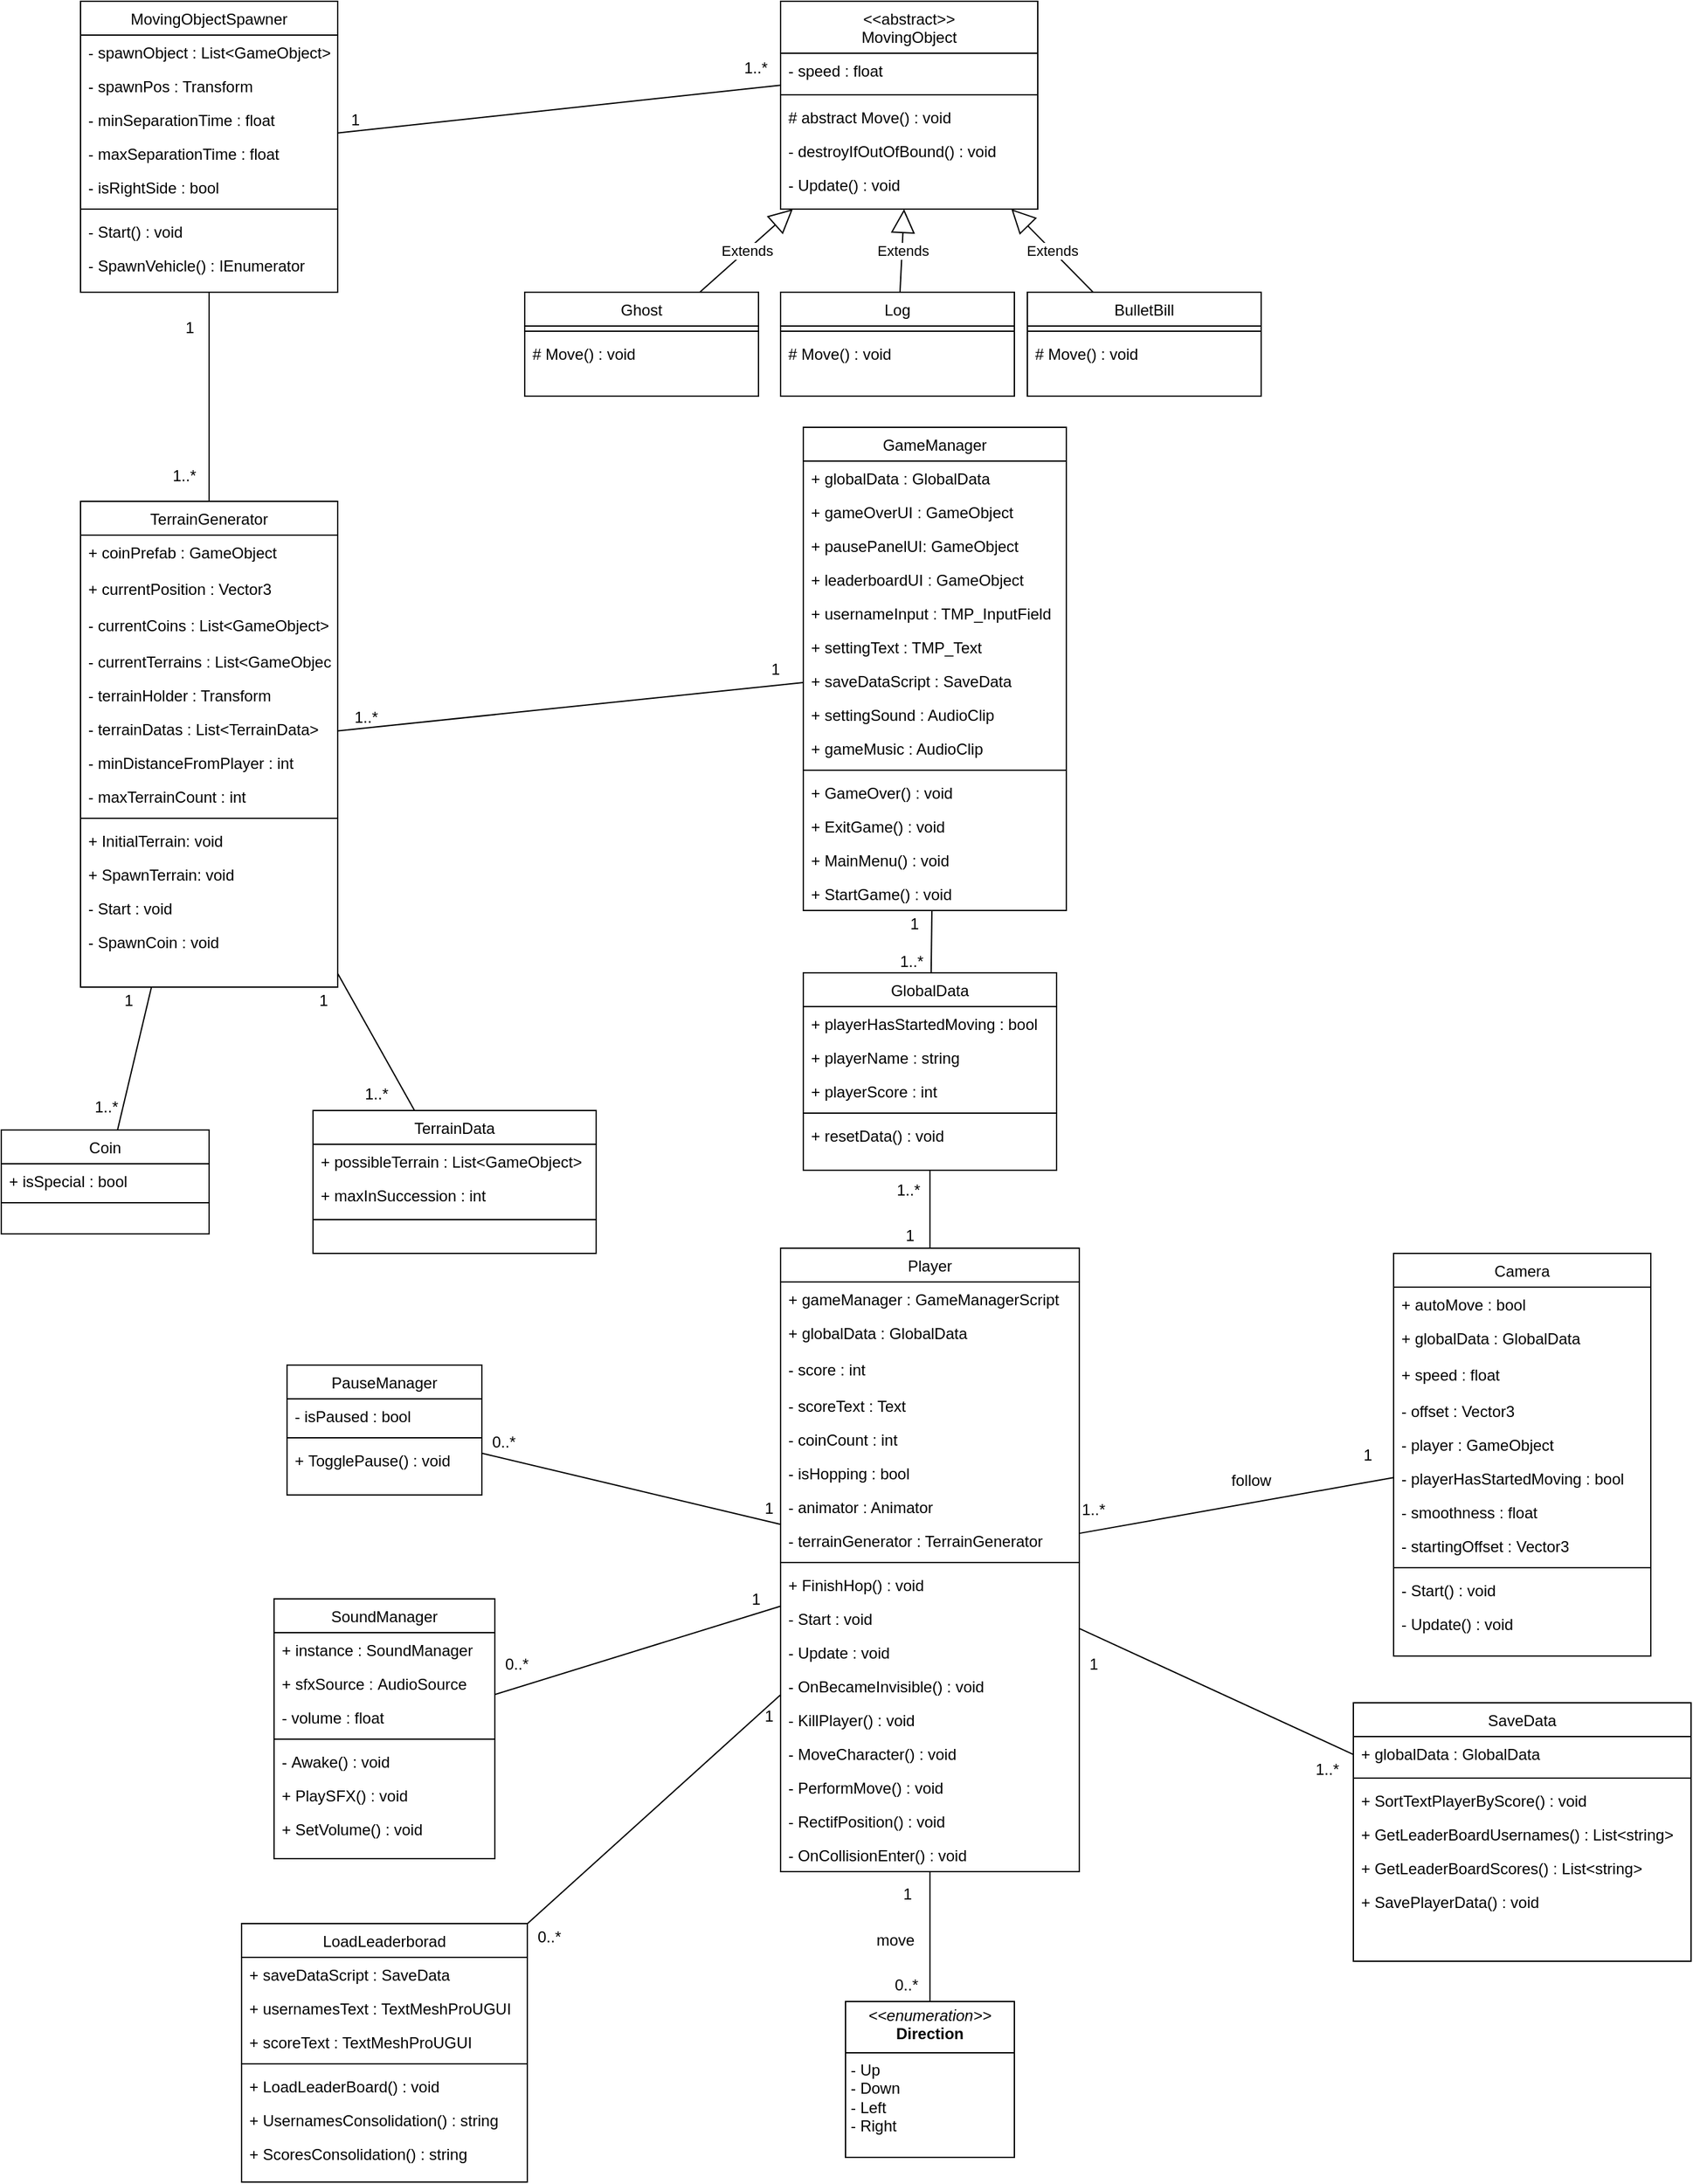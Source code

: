 <mxfile version="24.4.0" type="device">
  <diagram id="C5RBs43oDa-KdzZeNtuy" name="Page-1">
    <mxGraphModel dx="1046" dy="876" grid="1" gridSize="10" guides="1" tooltips="1" connect="1" arrows="1" fold="1" page="1" pageScale="1" pageWidth="827" pageHeight="1169" math="0" shadow="0">
      <root>
        <mxCell id="WIyWlLk6GJQsqaUBKTNV-0" />
        <mxCell id="WIyWlLk6GJQsqaUBKTNV-1" parent="WIyWlLk6GJQsqaUBKTNV-0" />
        <mxCell id="zkfFHV4jXpPFQw0GAbJ--0" value="Coin" style="swimlane;fontStyle=0;align=center;verticalAlign=top;childLayout=stackLayout;horizontal=1;startSize=26;horizontalStack=0;resizeParent=1;resizeLast=0;collapsible=1;marginBottom=0;rounded=0;shadow=0;strokeWidth=1;" parent="WIyWlLk6GJQsqaUBKTNV-1" vertex="1">
          <mxGeometry x="70" y="909" width="160" height="80" as="geometry">
            <mxRectangle x="220" y="120" width="160" height="26" as="alternateBounds" />
          </mxGeometry>
        </mxCell>
        <mxCell id="zkfFHV4jXpPFQw0GAbJ--1" value="+ isSpecial : bool" style="text;align=left;verticalAlign=top;spacingLeft=4;spacingRight=4;overflow=hidden;rotatable=0;points=[[0,0.5],[1,0.5]];portConstraint=eastwest;" parent="zkfFHV4jXpPFQw0GAbJ--0" vertex="1">
          <mxGeometry y="26" width="160" height="26" as="geometry" />
        </mxCell>
        <mxCell id="zkfFHV4jXpPFQw0GAbJ--4" value="" style="line;html=1;strokeWidth=1;align=left;verticalAlign=middle;spacingTop=-1;spacingLeft=3;spacingRight=3;rotatable=0;labelPosition=right;points=[];portConstraint=eastwest;" parent="zkfFHV4jXpPFQw0GAbJ--0" vertex="1">
          <mxGeometry y="52" width="160" height="8" as="geometry" />
        </mxCell>
        <mxCell id="zkfFHV4jXpPFQw0GAbJ--6" value="GameManager" style="swimlane;fontStyle=0;align=center;verticalAlign=top;childLayout=stackLayout;horizontal=1;startSize=26;horizontalStack=0;resizeParent=1;resizeLast=0;collapsible=1;marginBottom=0;rounded=0;shadow=0;strokeWidth=1;" parent="WIyWlLk6GJQsqaUBKTNV-1" vertex="1">
          <mxGeometry x="687.5" y="368" width="202.5" height="372" as="geometry">
            <mxRectangle x="130" y="380" width="160" height="26" as="alternateBounds" />
          </mxGeometry>
        </mxCell>
        <mxCell id="zkfFHV4jXpPFQw0GAbJ--7" value="+ globalData : GlobalData" style="text;align=left;verticalAlign=top;spacingLeft=4;spacingRight=4;overflow=hidden;rotatable=0;points=[[0,0.5],[1,0.5]];portConstraint=eastwest;" parent="zkfFHV4jXpPFQw0GAbJ--6" vertex="1">
          <mxGeometry y="26" width="202.5" height="26" as="geometry" />
        </mxCell>
        <mxCell id="vGC3TrB1qiH7fp0hblQ9-89" value="+ gameOverUI : GameObject" style="text;align=left;verticalAlign=top;spacingLeft=4;spacingRight=4;overflow=hidden;rotatable=0;points=[[0,0.5],[1,0.5]];portConstraint=eastwest;" parent="zkfFHV4jXpPFQw0GAbJ--6" vertex="1">
          <mxGeometry y="52" width="202.5" height="26" as="geometry" />
        </mxCell>
        <mxCell id="lRU5MjxpaDopLWXq69zq-0" value="+ pausePanelUI: GameObject" style="text;align=left;verticalAlign=top;spacingLeft=4;spacingRight=4;overflow=hidden;rotatable=0;points=[[0,0.5],[1,0.5]];portConstraint=eastwest;" vertex="1" parent="zkfFHV4jXpPFQw0GAbJ--6">
          <mxGeometry y="78" width="202.5" height="26" as="geometry" />
        </mxCell>
        <mxCell id="lRU5MjxpaDopLWXq69zq-1" value="+ leaderboardUI : GameObject" style="text;align=left;verticalAlign=top;spacingLeft=4;spacingRight=4;overflow=hidden;rotatable=0;points=[[0,0.5],[1,0.5]];portConstraint=eastwest;" vertex="1" parent="zkfFHV4jXpPFQw0GAbJ--6">
          <mxGeometry y="104" width="202.5" height="26" as="geometry" />
        </mxCell>
        <mxCell id="lRU5MjxpaDopLWXq69zq-2" value="+ usernameInput : TMP_InputField" style="text;align=left;verticalAlign=top;spacingLeft=4;spacingRight=4;overflow=hidden;rotatable=0;points=[[0,0.5],[1,0.5]];portConstraint=eastwest;" vertex="1" parent="zkfFHV4jXpPFQw0GAbJ--6">
          <mxGeometry y="130" width="202.5" height="26" as="geometry" />
        </mxCell>
        <mxCell id="lRU5MjxpaDopLWXq69zq-3" value="+ settingText : TMP_Text" style="text;align=left;verticalAlign=top;spacingLeft=4;spacingRight=4;overflow=hidden;rotatable=0;points=[[0,0.5],[1,0.5]];portConstraint=eastwest;" vertex="1" parent="zkfFHV4jXpPFQw0GAbJ--6">
          <mxGeometry y="156" width="202.5" height="26" as="geometry" />
        </mxCell>
        <mxCell id="lRU5MjxpaDopLWXq69zq-4" value="+ saveDataScript : SaveData" style="text;align=left;verticalAlign=top;spacingLeft=4;spacingRight=4;overflow=hidden;rotatable=0;points=[[0,0.5],[1,0.5]];portConstraint=eastwest;" vertex="1" parent="zkfFHV4jXpPFQw0GAbJ--6">
          <mxGeometry y="182" width="202.5" height="26" as="geometry" />
        </mxCell>
        <mxCell id="lRU5MjxpaDopLWXq69zq-5" value="+ settingSound : AudioClip" style="text;align=left;verticalAlign=top;spacingLeft=4;spacingRight=4;overflow=hidden;rotatable=0;points=[[0,0.5],[1,0.5]];portConstraint=eastwest;" vertex="1" parent="zkfFHV4jXpPFQw0GAbJ--6">
          <mxGeometry y="208" width="202.5" height="26" as="geometry" />
        </mxCell>
        <mxCell id="lRU5MjxpaDopLWXq69zq-6" value="+ gameMusic : AudioClip" style="text;align=left;verticalAlign=top;spacingLeft=4;spacingRight=4;overflow=hidden;rotatable=0;points=[[0,0.5],[1,0.5]];portConstraint=eastwest;" vertex="1" parent="zkfFHV4jXpPFQw0GAbJ--6">
          <mxGeometry y="234" width="202.5" height="26" as="geometry" />
        </mxCell>
        <mxCell id="zkfFHV4jXpPFQw0GAbJ--9" value="" style="line;html=1;strokeWidth=1;align=left;verticalAlign=middle;spacingTop=-1;spacingLeft=3;spacingRight=3;rotatable=0;labelPosition=right;points=[];portConstraint=eastwest;" parent="zkfFHV4jXpPFQw0GAbJ--6" vertex="1">
          <mxGeometry y="260" width="202.5" height="8" as="geometry" />
        </mxCell>
        <mxCell id="vGC3TrB1qiH7fp0hblQ9-94" value="+ GameOver() : void" style="text;align=left;verticalAlign=top;spacingLeft=4;spacingRight=4;overflow=hidden;rotatable=0;points=[[0,0.5],[1,0.5]];portConstraint=eastwest;" parent="zkfFHV4jXpPFQw0GAbJ--6" vertex="1">
          <mxGeometry y="268" width="202.5" height="26" as="geometry" />
        </mxCell>
        <mxCell id="vGC3TrB1qiH7fp0hblQ9-95" value="+ ExitGame() : void" style="text;align=left;verticalAlign=top;spacingLeft=4;spacingRight=4;overflow=hidden;rotatable=0;points=[[0,0.5],[1,0.5]];portConstraint=eastwest;" parent="zkfFHV4jXpPFQw0GAbJ--6" vertex="1">
          <mxGeometry y="294" width="202.5" height="26" as="geometry" />
        </mxCell>
        <mxCell id="vGC3TrB1qiH7fp0hblQ9-96" value="+ MainMenu() : void" style="text;align=left;verticalAlign=top;spacingLeft=4;spacingRight=4;overflow=hidden;rotatable=0;points=[[0,0.5],[1,0.5]];portConstraint=eastwest;" parent="zkfFHV4jXpPFQw0GAbJ--6" vertex="1">
          <mxGeometry y="320" width="202.5" height="26" as="geometry" />
        </mxCell>
        <mxCell id="vGC3TrB1qiH7fp0hblQ9-98" value="+ StartGame() : void" style="text;align=left;verticalAlign=top;spacingLeft=4;spacingRight=4;overflow=hidden;rotatable=0;points=[[0,0.5],[1,0.5]];portConstraint=eastwest;" parent="zkfFHV4jXpPFQw0GAbJ--6" vertex="1">
          <mxGeometry y="346" width="202.5" height="26" as="geometry" />
        </mxCell>
        <mxCell id="zkfFHV4jXpPFQw0GAbJ--13" value="GlobalData" style="swimlane;fontStyle=0;align=center;verticalAlign=top;childLayout=stackLayout;horizontal=1;startSize=26;horizontalStack=0;resizeParent=1;resizeLast=0;collapsible=1;marginBottom=0;rounded=0;shadow=0;strokeWidth=1;" parent="WIyWlLk6GJQsqaUBKTNV-1" vertex="1">
          <mxGeometry x="687.5" y="788" width="195" height="152" as="geometry">
            <mxRectangle x="320" y="470" width="170" height="26" as="alternateBounds" />
          </mxGeometry>
        </mxCell>
        <mxCell id="vGC3TrB1qiH7fp0hblQ9-100" value="+ playerHasStartedMoving : bool" style="text;align=left;verticalAlign=top;spacingLeft=4;spacingRight=4;overflow=hidden;rotatable=0;points=[[0,0.5],[1,0.5]];portConstraint=eastwest;" parent="zkfFHV4jXpPFQw0GAbJ--13" vertex="1">
          <mxGeometry y="26" width="195" height="26" as="geometry" />
        </mxCell>
        <mxCell id="vGC3TrB1qiH7fp0hblQ9-102" value="+ playerName : string" style="text;align=left;verticalAlign=top;spacingLeft=4;spacingRight=4;overflow=hidden;rotatable=0;points=[[0,0.5],[1,0.5]];portConstraint=eastwest;" parent="zkfFHV4jXpPFQw0GAbJ--13" vertex="1">
          <mxGeometry y="52" width="195" height="26" as="geometry" />
        </mxCell>
        <mxCell id="vGC3TrB1qiH7fp0hblQ9-103" value="+ playerScore : int" style="text;align=left;verticalAlign=top;spacingLeft=4;spacingRight=4;overflow=hidden;rotatable=0;points=[[0,0.5],[1,0.5]];portConstraint=eastwest;" parent="zkfFHV4jXpPFQw0GAbJ--13" vertex="1">
          <mxGeometry y="78" width="195" height="26" as="geometry" />
        </mxCell>
        <mxCell id="zkfFHV4jXpPFQw0GAbJ--15" value="" style="line;html=1;strokeWidth=1;align=left;verticalAlign=middle;spacingTop=-1;spacingLeft=3;spacingRight=3;rotatable=0;labelPosition=right;points=[];portConstraint=eastwest;" parent="zkfFHV4jXpPFQw0GAbJ--13" vertex="1">
          <mxGeometry y="104" width="195" height="8" as="geometry" />
        </mxCell>
        <mxCell id="vGC3TrB1qiH7fp0hblQ9-101" value="+ resetData() : void" style="text;align=left;verticalAlign=top;spacingLeft=4;spacingRight=4;overflow=hidden;rotatable=0;points=[[0,0.5],[1,0.5]];portConstraint=eastwest;" parent="zkfFHV4jXpPFQw0GAbJ--13" vertex="1">
          <mxGeometry y="112" width="195" height="28" as="geometry" />
        </mxCell>
        <mxCell id="zkfFHV4jXpPFQw0GAbJ--17" value="Camera" style="swimlane;fontStyle=0;align=center;verticalAlign=top;childLayout=stackLayout;horizontal=1;startSize=26;horizontalStack=0;resizeParent=1;resizeLast=0;collapsible=1;marginBottom=0;rounded=0;shadow=0;strokeWidth=1;" parent="WIyWlLk6GJQsqaUBKTNV-1" vertex="1">
          <mxGeometry x="1142" y="1004" width="198" height="310" as="geometry">
            <mxRectangle x="550" y="140" width="160" height="26" as="alternateBounds" />
          </mxGeometry>
        </mxCell>
        <mxCell id="zkfFHV4jXpPFQw0GAbJ--18" value="+ autoMove : bool" style="text;align=left;verticalAlign=top;spacingLeft=4;spacingRight=4;overflow=hidden;rotatable=0;points=[[0,0.5],[1,0.5]];portConstraint=eastwest;" parent="zkfFHV4jXpPFQw0GAbJ--17" vertex="1">
          <mxGeometry y="26" width="198" height="26" as="geometry" />
        </mxCell>
        <mxCell id="zkfFHV4jXpPFQw0GAbJ--19" value="+ globalData : GlobalData" style="text;align=left;verticalAlign=top;spacingLeft=4;spacingRight=4;overflow=hidden;rotatable=0;points=[[0,0.5],[1,0.5]];portConstraint=eastwest;rounded=0;shadow=0;html=0;" parent="zkfFHV4jXpPFQw0GAbJ--17" vertex="1">
          <mxGeometry y="52" width="198" height="28" as="geometry" />
        </mxCell>
        <mxCell id="vGC3TrB1qiH7fp0hblQ9-3" value="+ speed : float" style="text;align=left;verticalAlign=top;spacingLeft=4;spacingRight=4;overflow=hidden;rotatable=0;points=[[0,0.5],[1,0.5]];portConstraint=eastwest;rounded=0;shadow=0;html=0;" parent="zkfFHV4jXpPFQw0GAbJ--17" vertex="1">
          <mxGeometry y="80" width="198" height="28" as="geometry" />
        </mxCell>
        <mxCell id="zkfFHV4jXpPFQw0GAbJ--20" value="- offset : Vector3    " style="text;align=left;verticalAlign=top;spacingLeft=4;spacingRight=4;overflow=hidden;rotatable=0;points=[[0,0.5],[1,0.5]];portConstraint=eastwest;rounded=0;shadow=0;html=0;" parent="zkfFHV4jXpPFQw0GAbJ--17" vertex="1">
          <mxGeometry y="108" width="198" height="26" as="geometry" />
        </mxCell>
        <mxCell id="zkfFHV4jXpPFQw0GAbJ--21" value="- player : GameObject" style="text;align=left;verticalAlign=top;spacingLeft=4;spacingRight=4;overflow=hidden;rotatable=0;points=[[0,0.5],[1,0.5]];portConstraint=eastwest;rounded=0;shadow=0;html=0;" parent="zkfFHV4jXpPFQw0GAbJ--17" vertex="1">
          <mxGeometry y="134" width="198" height="26" as="geometry" />
        </mxCell>
        <mxCell id="zkfFHV4jXpPFQw0GAbJ--22" value="- playerHasStartedMoving : bool" style="text;align=left;verticalAlign=top;spacingLeft=4;spacingRight=4;overflow=hidden;rotatable=0;points=[[0,0.5],[1,0.5]];portConstraint=eastwest;rounded=0;shadow=0;html=0;" parent="zkfFHV4jXpPFQw0GAbJ--17" vertex="1">
          <mxGeometry y="160" width="198" height="26" as="geometry" />
        </mxCell>
        <mxCell id="vGC3TrB1qiH7fp0hblQ9-4" value="- smoothness : float" style="text;align=left;verticalAlign=top;spacingLeft=4;spacingRight=4;overflow=hidden;rotatable=0;points=[[0,0.5],[1,0.5]];portConstraint=eastwest;rounded=0;shadow=0;html=0;" parent="zkfFHV4jXpPFQw0GAbJ--17" vertex="1">
          <mxGeometry y="186" width="198" height="26" as="geometry" />
        </mxCell>
        <mxCell id="vGC3TrB1qiH7fp0hblQ9-5" value="- startingOffset : Vector3" style="text;align=left;verticalAlign=top;spacingLeft=4;spacingRight=4;overflow=hidden;rotatable=0;points=[[0,0.5],[1,0.5]];portConstraint=eastwest;rounded=0;shadow=0;html=0;" parent="zkfFHV4jXpPFQw0GAbJ--17" vertex="1">
          <mxGeometry y="212" width="198" height="26" as="geometry" />
        </mxCell>
        <mxCell id="zkfFHV4jXpPFQw0GAbJ--23" value="" style="line;html=1;strokeWidth=1;align=left;verticalAlign=middle;spacingTop=-1;spacingLeft=3;spacingRight=3;rotatable=0;labelPosition=right;points=[];portConstraint=eastwest;" parent="zkfFHV4jXpPFQw0GAbJ--17" vertex="1">
          <mxGeometry y="238" width="198" height="8" as="geometry" />
        </mxCell>
        <mxCell id="vGC3TrB1qiH7fp0hblQ9-6" value="- Start() : void" style="text;align=left;verticalAlign=top;spacingLeft=4;spacingRight=4;overflow=hidden;rotatable=0;points=[[0,0.5],[1,0.5]];portConstraint=eastwest;" parent="zkfFHV4jXpPFQw0GAbJ--17" vertex="1">
          <mxGeometry y="246" width="198" height="26" as="geometry" />
        </mxCell>
        <mxCell id="vGC3TrB1qiH7fp0hblQ9-33" value="" style="resizable=0;align=right;verticalAlign=bottom;labelBackgroundColor=none;fontSize=12;" parent="zkfFHV4jXpPFQw0GAbJ--17" connectable="0" vertex="1">
          <mxGeometry y="272" width="198" as="geometry" />
        </mxCell>
        <mxCell id="vGC3TrB1qiH7fp0hblQ9-7" value="- Update() : void" style="text;align=left;verticalAlign=top;spacingLeft=4;spacingRight=4;overflow=hidden;rotatable=0;points=[[0,0.5],[1,0.5]];portConstraint=eastwest;" parent="zkfFHV4jXpPFQw0GAbJ--17" vertex="1">
          <mxGeometry y="272" width="198" height="26" as="geometry" />
        </mxCell>
        <mxCell id="vGC3TrB1qiH7fp0hblQ9-8" value="Player" style="swimlane;fontStyle=0;align=center;verticalAlign=top;childLayout=stackLayout;horizontal=1;startSize=26;horizontalStack=0;resizeParent=1;resizeLast=0;collapsible=1;marginBottom=0;rounded=0;shadow=0;strokeWidth=1;" parent="WIyWlLk6GJQsqaUBKTNV-1" vertex="1">
          <mxGeometry x="670" y="1000" width="230" height="480" as="geometry">
            <mxRectangle x="550" y="140" width="160" height="26" as="alternateBounds" />
          </mxGeometry>
        </mxCell>
        <mxCell id="vGC3TrB1qiH7fp0hblQ9-9" value="+ gameManager : GameManagerScript" style="text;align=left;verticalAlign=top;spacingLeft=4;spacingRight=4;overflow=hidden;rotatable=0;points=[[0,0.5],[1,0.5]];portConstraint=eastwest;" parent="vGC3TrB1qiH7fp0hblQ9-8" vertex="1">
          <mxGeometry y="26" width="230" height="26" as="geometry" />
        </mxCell>
        <mxCell id="vGC3TrB1qiH7fp0hblQ9-10" value="+ globalData : GlobalData" style="text;align=left;verticalAlign=top;spacingLeft=4;spacingRight=4;overflow=hidden;rotatable=0;points=[[0,0.5],[1,0.5]];portConstraint=eastwest;rounded=0;shadow=0;html=0;" parent="vGC3TrB1qiH7fp0hblQ9-8" vertex="1">
          <mxGeometry y="52" width="230" height="28" as="geometry" />
        </mxCell>
        <mxCell id="vGC3TrB1qiH7fp0hblQ9-11" value="- score : int" style="text;align=left;verticalAlign=top;spacingLeft=4;spacingRight=4;overflow=hidden;rotatable=0;points=[[0,0.5],[1,0.5]];portConstraint=eastwest;rounded=0;shadow=0;html=0;" parent="vGC3TrB1qiH7fp0hblQ9-8" vertex="1">
          <mxGeometry y="80" width="230" height="28" as="geometry" />
        </mxCell>
        <mxCell id="vGC3TrB1qiH7fp0hblQ9-15" value="- scoreText : Text" style="text;align=left;verticalAlign=top;spacingLeft=4;spacingRight=4;overflow=hidden;rotatable=0;points=[[0,0.5],[1,0.5]];portConstraint=eastwest;rounded=0;shadow=0;html=0;" parent="vGC3TrB1qiH7fp0hblQ9-8" vertex="1">
          <mxGeometry y="108" width="230" height="26" as="geometry" />
        </mxCell>
        <mxCell id="vGC3TrB1qiH7fp0hblQ9-12" value="- coinCount : int     " style="text;align=left;verticalAlign=top;spacingLeft=4;spacingRight=4;overflow=hidden;rotatable=0;points=[[0,0.5],[1,0.5]];portConstraint=eastwest;rounded=0;shadow=0;html=0;" parent="vGC3TrB1qiH7fp0hblQ9-8" vertex="1">
          <mxGeometry y="134" width="230" height="26" as="geometry" />
        </mxCell>
        <mxCell id="vGC3TrB1qiH7fp0hblQ9-13" value="- isHopping : bool" style="text;align=left;verticalAlign=top;spacingLeft=4;spacingRight=4;overflow=hidden;rotatable=0;points=[[0,0.5],[1,0.5]];portConstraint=eastwest;rounded=0;shadow=0;html=0;" parent="vGC3TrB1qiH7fp0hblQ9-8" vertex="1">
          <mxGeometry y="160" width="230" height="26" as="geometry" />
        </mxCell>
        <mxCell id="vGC3TrB1qiH7fp0hblQ9-14" value="- animator : Animator" style="text;align=left;verticalAlign=top;spacingLeft=4;spacingRight=4;overflow=hidden;rotatable=0;points=[[0,0.5],[1,0.5]];portConstraint=eastwest;rounded=0;shadow=0;html=0;" parent="vGC3TrB1qiH7fp0hblQ9-8" vertex="1">
          <mxGeometry y="186" width="230" height="26" as="geometry" />
        </mxCell>
        <mxCell id="vGC3TrB1qiH7fp0hblQ9-16" value="- terrainGenerator : TerrainGenerator" style="text;align=left;verticalAlign=top;spacingLeft=4;spacingRight=4;overflow=hidden;rotatable=0;points=[[0,0.5],[1,0.5]];portConstraint=eastwest;rounded=0;shadow=0;html=0;" parent="vGC3TrB1qiH7fp0hblQ9-8" vertex="1">
          <mxGeometry y="212" width="230" height="26" as="geometry" />
        </mxCell>
        <mxCell id="vGC3TrB1qiH7fp0hblQ9-17" value="" style="line;html=1;strokeWidth=1;align=left;verticalAlign=middle;spacingTop=-1;spacingLeft=3;spacingRight=3;rotatable=0;labelPosition=right;points=[];portConstraint=eastwest;" parent="vGC3TrB1qiH7fp0hblQ9-8" vertex="1">
          <mxGeometry y="238" width="230" height="8" as="geometry" />
        </mxCell>
        <mxCell id="vGC3TrB1qiH7fp0hblQ9-18" value="+ FinishHop() : void" style="text;align=left;verticalAlign=top;spacingLeft=4;spacingRight=4;overflow=hidden;rotatable=0;points=[[0,0.5],[1,0.5]];portConstraint=eastwest;" parent="vGC3TrB1qiH7fp0hblQ9-8" vertex="1">
          <mxGeometry y="246" width="230" height="26" as="geometry" />
        </mxCell>
        <mxCell id="vGC3TrB1qiH7fp0hblQ9-106" value="- Start : void" style="text;align=left;verticalAlign=top;spacingLeft=4;spacingRight=4;overflow=hidden;rotatable=0;points=[[0,0.5],[1,0.5]];portConstraint=eastwest;" parent="vGC3TrB1qiH7fp0hblQ9-8" vertex="1">
          <mxGeometry y="272" width="230" height="26" as="geometry" />
        </mxCell>
        <mxCell id="vGC3TrB1qiH7fp0hblQ9-19" value="- Update : void" style="text;align=left;verticalAlign=top;spacingLeft=4;spacingRight=4;overflow=hidden;rotatable=0;points=[[0,0.5],[1,0.5]];portConstraint=eastwest;" parent="vGC3TrB1qiH7fp0hblQ9-8" vertex="1">
          <mxGeometry y="298" width="230" height="26" as="geometry" />
        </mxCell>
        <mxCell id="vGC3TrB1qiH7fp0hblQ9-107" value="- OnBecameInvisible() : void" style="text;align=left;verticalAlign=top;spacingLeft=4;spacingRight=4;overflow=hidden;rotatable=0;points=[[0,0.5],[1,0.5]];portConstraint=eastwest;" parent="vGC3TrB1qiH7fp0hblQ9-8" vertex="1">
          <mxGeometry y="324" width="230" height="26" as="geometry" />
        </mxCell>
        <mxCell id="vGC3TrB1qiH7fp0hblQ9-108" value="- KillPlayer() : void" style="text;align=left;verticalAlign=top;spacingLeft=4;spacingRight=4;overflow=hidden;rotatable=0;points=[[0,0.5],[1,0.5]];portConstraint=eastwest;" parent="vGC3TrB1qiH7fp0hblQ9-8" vertex="1">
          <mxGeometry y="350" width="230" height="26" as="geometry" />
        </mxCell>
        <mxCell id="vGC3TrB1qiH7fp0hblQ9-109" value="- MoveCharacter() : void" style="text;align=left;verticalAlign=top;spacingLeft=4;spacingRight=4;overflow=hidden;rotatable=0;points=[[0,0.5],[1,0.5]];portConstraint=eastwest;" parent="vGC3TrB1qiH7fp0hblQ9-8" vertex="1">
          <mxGeometry y="376" width="230" height="26" as="geometry" />
        </mxCell>
        <mxCell id="vGC3TrB1qiH7fp0hblQ9-110" value="- PerformMove() : void" style="text;align=left;verticalAlign=top;spacingLeft=4;spacingRight=4;overflow=hidden;rotatable=0;points=[[0,0.5],[1,0.5]];portConstraint=eastwest;" parent="vGC3TrB1qiH7fp0hblQ9-8" vertex="1">
          <mxGeometry y="402" width="230" height="26" as="geometry" />
        </mxCell>
        <mxCell id="vGC3TrB1qiH7fp0hblQ9-111" value="- RectifPosition() : void" style="text;align=left;verticalAlign=top;spacingLeft=4;spacingRight=4;overflow=hidden;rotatable=0;points=[[0,0.5],[1,0.5]];portConstraint=eastwest;" parent="vGC3TrB1qiH7fp0hblQ9-8" vertex="1">
          <mxGeometry y="428" width="230" height="26" as="geometry" />
        </mxCell>
        <mxCell id="vGC3TrB1qiH7fp0hblQ9-112" value="- OnCollisionEnter() : void" style="text;align=left;verticalAlign=top;spacingLeft=4;spacingRight=4;overflow=hidden;rotatable=0;points=[[0,0.5],[1,0.5]];portConstraint=eastwest;" parent="vGC3TrB1qiH7fp0hblQ9-8" vertex="1">
          <mxGeometry y="454" width="230" height="26" as="geometry" />
        </mxCell>
        <mxCell id="vGC3TrB1qiH7fp0hblQ9-34" value="&lt;&lt;abstract&gt;&gt;&#xa;MovingObject" style="swimlane;fontStyle=0;align=center;verticalAlign=top;childLayout=stackLayout;horizontal=1;startSize=40;horizontalStack=0;resizeParent=1;resizeLast=0;collapsible=1;marginBottom=0;rounded=0;shadow=0;strokeWidth=1;" parent="WIyWlLk6GJQsqaUBKTNV-1" vertex="1">
          <mxGeometry x="670" y="40" width="198" height="160" as="geometry">
            <mxRectangle x="550" y="140" width="160" height="26" as="alternateBounds" />
          </mxGeometry>
        </mxCell>
        <mxCell id="vGC3TrB1qiH7fp0hblQ9-37" value="- speed : float" style="text;align=left;verticalAlign=top;spacingLeft=4;spacingRight=4;overflow=hidden;rotatable=0;points=[[0,0.5],[1,0.5]];portConstraint=eastwest;rounded=0;shadow=0;html=0;" parent="vGC3TrB1qiH7fp0hblQ9-34" vertex="1">
          <mxGeometry y="40" width="198" height="28" as="geometry" />
        </mxCell>
        <mxCell id="vGC3TrB1qiH7fp0hblQ9-43" value="" style="line;html=1;strokeWidth=1;align=left;verticalAlign=middle;spacingTop=-1;spacingLeft=3;spacingRight=3;rotatable=0;labelPosition=right;points=[];portConstraint=eastwest;" parent="vGC3TrB1qiH7fp0hblQ9-34" vertex="1">
          <mxGeometry y="68" width="198" height="8" as="geometry" />
        </mxCell>
        <mxCell id="vGC3TrB1qiH7fp0hblQ9-45" value="# abstract Move() : void " style="text;align=left;verticalAlign=top;spacingLeft=4;spacingRight=4;overflow=hidden;rotatable=0;points=[[0,0.5],[1,0.5]];portConstraint=eastwest;" parent="vGC3TrB1qiH7fp0hblQ9-34" vertex="1">
          <mxGeometry y="76" width="198" height="26" as="geometry" />
        </mxCell>
        <mxCell id="vGC3TrB1qiH7fp0hblQ9-44" value="- destroyIfOutOfBound() : void" style="text;align=left;verticalAlign=top;spacingLeft=4;spacingRight=4;overflow=hidden;rotatable=0;points=[[0,0.5],[1,0.5]];portConstraint=eastwest;" parent="vGC3TrB1qiH7fp0hblQ9-34" vertex="1">
          <mxGeometry y="102" width="198" height="26" as="geometry" />
        </mxCell>
        <mxCell id="vGC3TrB1qiH7fp0hblQ9-140" value="- Update() : void" style="text;align=left;verticalAlign=top;spacingLeft=4;spacingRight=4;overflow=hidden;rotatable=0;points=[[0,0.5],[1,0.5]];portConstraint=eastwest;" parent="vGC3TrB1qiH7fp0hblQ9-34" vertex="1">
          <mxGeometry y="128" width="198" height="26" as="geometry" />
        </mxCell>
        <mxCell id="vGC3TrB1qiH7fp0hblQ9-47" value="TerrainData" style="swimlane;fontStyle=0;align=center;verticalAlign=top;childLayout=stackLayout;horizontal=1;startSize=26;horizontalStack=0;resizeParent=1;resizeLast=0;collapsible=1;marginBottom=0;rounded=0;shadow=0;strokeWidth=1;" parent="WIyWlLk6GJQsqaUBKTNV-1" vertex="1">
          <mxGeometry x="310" y="894" width="218" height="110" as="geometry">
            <mxRectangle x="550" y="140" width="160" height="26" as="alternateBounds" />
          </mxGeometry>
        </mxCell>
        <mxCell id="vGC3TrB1qiH7fp0hblQ9-48" value="+ possibleTerrain : List&lt;GameObject&gt;" style="text;align=left;verticalAlign=top;spacingLeft=4;spacingRight=4;overflow=hidden;rotatable=0;points=[[0,0.5],[1,0.5]];portConstraint=eastwest;" parent="vGC3TrB1qiH7fp0hblQ9-47" vertex="1">
          <mxGeometry y="26" width="218" height="26" as="geometry" />
        </mxCell>
        <mxCell id="vGC3TrB1qiH7fp0hblQ9-49" value="+ maxInSuccession : int" style="text;align=left;verticalAlign=top;spacingLeft=4;spacingRight=4;overflow=hidden;rotatable=0;points=[[0,0.5],[1,0.5]];portConstraint=eastwest;rounded=0;shadow=0;html=0;" parent="vGC3TrB1qiH7fp0hblQ9-47" vertex="1">
          <mxGeometry y="52" width="218" height="28" as="geometry" />
        </mxCell>
        <mxCell id="vGC3TrB1qiH7fp0hblQ9-56" value="" style="line;html=1;strokeWidth=1;align=left;verticalAlign=middle;spacingTop=-1;spacingLeft=3;spacingRight=3;rotatable=0;labelPosition=right;points=[];portConstraint=eastwest;" parent="vGC3TrB1qiH7fp0hblQ9-47" vertex="1">
          <mxGeometry y="80" width="218" height="8" as="geometry" />
        </mxCell>
        <mxCell id="vGC3TrB1qiH7fp0hblQ9-60" value="MovingObjectSpawner" style="swimlane;fontStyle=0;align=center;verticalAlign=top;childLayout=stackLayout;horizontal=1;startSize=26;horizontalStack=0;resizeParent=1;resizeLast=0;collapsible=1;marginBottom=0;rounded=0;shadow=0;strokeWidth=1;" parent="WIyWlLk6GJQsqaUBKTNV-1" vertex="1">
          <mxGeometry x="131" y="40" width="198" height="224" as="geometry">
            <mxRectangle x="550" y="140" width="160" height="26" as="alternateBounds" />
          </mxGeometry>
        </mxCell>
        <mxCell id="vGC3TrB1qiH7fp0hblQ9-64" value="- spawnObject : List&lt;GameObject&gt;" style="text;align=left;verticalAlign=top;spacingLeft=4;spacingRight=4;overflow=hidden;rotatable=0;points=[[0,0.5],[1,0.5]];portConstraint=eastwest;rounded=0;shadow=0;html=0;" parent="vGC3TrB1qiH7fp0hblQ9-60" vertex="1">
          <mxGeometry y="26" width="198" height="26" as="geometry" />
        </mxCell>
        <mxCell id="vGC3TrB1qiH7fp0hblQ9-65" value="- spawnPos : Transform" style="text;align=left;verticalAlign=top;spacingLeft=4;spacingRight=4;overflow=hidden;rotatable=0;points=[[0,0.5],[1,0.5]];portConstraint=eastwest;rounded=0;shadow=0;html=0;" parent="vGC3TrB1qiH7fp0hblQ9-60" vertex="1">
          <mxGeometry y="52" width="198" height="26" as="geometry" />
        </mxCell>
        <mxCell id="vGC3TrB1qiH7fp0hblQ9-66" value="- minSeparationTime : float" style="text;align=left;verticalAlign=top;spacingLeft=4;spacingRight=4;overflow=hidden;rotatable=0;points=[[0,0.5],[1,0.5]];portConstraint=eastwest;rounded=0;shadow=0;html=0;" parent="vGC3TrB1qiH7fp0hblQ9-60" vertex="1">
          <mxGeometry y="78" width="198" height="26" as="geometry" />
        </mxCell>
        <mxCell id="vGC3TrB1qiH7fp0hblQ9-67" value="- maxSeparationTime : float" style="text;align=left;verticalAlign=top;spacingLeft=4;spacingRight=4;overflow=hidden;rotatable=0;points=[[0,0.5],[1,0.5]];portConstraint=eastwest;rounded=0;shadow=0;html=0;" parent="vGC3TrB1qiH7fp0hblQ9-60" vertex="1">
          <mxGeometry y="104" width="198" height="26" as="geometry" />
        </mxCell>
        <mxCell id="vGC3TrB1qiH7fp0hblQ9-68" value="- isRightSide : bool" style="text;align=left;verticalAlign=top;spacingLeft=4;spacingRight=4;overflow=hidden;rotatable=0;points=[[0,0.5],[1,0.5]];portConstraint=eastwest;rounded=0;shadow=0;html=0;" parent="vGC3TrB1qiH7fp0hblQ9-60" vertex="1">
          <mxGeometry y="130" width="198" height="26" as="geometry" />
        </mxCell>
        <mxCell id="vGC3TrB1qiH7fp0hblQ9-69" value="" style="line;html=1;strokeWidth=1;align=left;verticalAlign=middle;spacingTop=-1;spacingLeft=3;spacingRight=3;rotatable=0;labelPosition=right;points=[];portConstraint=eastwest;" parent="vGC3TrB1qiH7fp0hblQ9-60" vertex="1">
          <mxGeometry y="156" width="198" height="8" as="geometry" />
        </mxCell>
        <mxCell id="vGC3TrB1qiH7fp0hblQ9-70" value="- Start() : void" style="text;align=left;verticalAlign=top;spacingLeft=4;spacingRight=4;overflow=hidden;rotatable=0;points=[[0,0.5],[1,0.5]];portConstraint=eastwest;" parent="vGC3TrB1qiH7fp0hblQ9-60" vertex="1">
          <mxGeometry y="164" width="198" height="26" as="geometry" />
        </mxCell>
        <mxCell id="vGC3TrB1qiH7fp0hblQ9-71" value="- SpawnVehicle() : IEnumerator" style="text;align=left;verticalAlign=top;spacingLeft=4;spacingRight=4;overflow=hidden;rotatable=0;points=[[0,0.5],[1,0.5]];portConstraint=eastwest;" parent="vGC3TrB1qiH7fp0hblQ9-60" vertex="1">
          <mxGeometry y="190" width="198" height="26" as="geometry" />
        </mxCell>
        <mxCell id="vGC3TrB1qiH7fp0hblQ9-73" value="TerrainGenerator" style="swimlane;fontStyle=0;align=center;verticalAlign=top;childLayout=stackLayout;horizontal=1;startSize=26;horizontalStack=0;resizeParent=1;resizeLast=0;collapsible=1;marginBottom=0;rounded=0;shadow=0;strokeWidth=1;" parent="WIyWlLk6GJQsqaUBKTNV-1" vertex="1">
          <mxGeometry x="131" y="425" width="198" height="374" as="geometry">
            <mxRectangle x="550" y="140" width="160" height="26" as="alternateBounds" />
          </mxGeometry>
        </mxCell>
        <mxCell id="vGC3TrB1qiH7fp0hblQ9-75" value="+ coinPrefab : GameObject" style="text;align=left;verticalAlign=top;spacingLeft=4;spacingRight=4;overflow=hidden;rotatable=0;points=[[0,0.5],[1,0.5]];portConstraint=eastwest;rounded=0;shadow=0;html=0;" parent="vGC3TrB1qiH7fp0hblQ9-73" vertex="1">
          <mxGeometry y="26" width="198" height="28" as="geometry" />
        </mxCell>
        <mxCell id="vGC3TrB1qiH7fp0hblQ9-76" value="+ currentPosition : Vector3" style="text;align=left;verticalAlign=top;spacingLeft=4;spacingRight=4;overflow=hidden;rotatable=0;points=[[0,0.5],[1,0.5]];portConstraint=eastwest;rounded=0;shadow=0;html=0;" parent="vGC3TrB1qiH7fp0hblQ9-73" vertex="1">
          <mxGeometry y="54" width="198" height="28" as="geometry" />
        </mxCell>
        <mxCell id="8yd2uoEUZ4KseeJiB_1N-0" value="- currentCoins : List&lt;GameObject&gt;" style="text;align=left;verticalAlign=top;spacingLeft=4;spacingRight=4;overflow=hidden;rotatable=0;points=[[0,0.5],[1,0.5]];portConstraint=eastwest;rounded=0;shadow=0;html=0;" parent="vGC3TrB1qiH7fp0hblQ9-73" vertex="1">
          <mxGeometry y="82" width="198" height="28" as="geometry" />
        </mxCell>
        <mxCell id="vGC3TrB1qiH7fp0hblQ9-77" value="- currentTerrains : List&lt;GameObject&gt; " style="text;align=left;verticalAlign=top;spacingLeft=4;spacingRight=4;overflow=hidden;rotatable=0;points=[[0,0.5],[1,0.5]];portConstraint=eastwest;rounded=0;shadow=0;html=0;" parent="vGC3TrB1qiH7fp0hblQ9-73" vertex="1">
          <mxGeometry y="110" width="198" height="26" as="geometry" />
        </mxCell>
        <mxCell id="vGC3TrB1qiH7fp0hblQ9-78" value="- terrainHolder : Transform" style="text;align=left;verticalAlign=top;spacingLeft=4;spacingRight=4;overflow=hidden;rotatable=0;points=[[0,0.5],[1,0.5]];portConstraint=eastwest;rounded=0;shadow=0;html=0;" parent="vGC3TrB1qiH7fp0hblQ9-73" vertex="1">
          <mxGeometry y="136" width="198" height="26" as="geometry" />
        </mxCell>
        <mxCell id="vGC3TrB1qiH7fp0hblQ9-79" value="- terrainDatas : List&lt;TerrainData&gt;" style="text;align=left;verticalAlign=top;spacingLeft=4;spacingRight=4;overflow=hidden;rotatable=0;points=[[0,0.5],[1,0.5]];portConstraint=eastwest;rounded=0;shadow=0;html=0;" parent="vGC3TrB1qiH7fp0hblQ9-73" vertex="1">
          <mxGeometry y="162" width="198" height="26" as="geometry" />
        </mxCell>
        <mxCell id="vGC3TrB1qiH7fp0hblQ9-80" value="- minDistanceFromPlayer : int" style="text;align=left;verticalAlign=top;spacingLeft=4;spacingRight=4;overflow=hidden;rotatable=0;points=[[0,0.5],[1,0.5]];portConstraint=eastwest;rounded=0;shadow=0;html=0;" parent="vGC3TrB1qiH7fp0hblQ9-73" vertex="1">
          <mxGeometry y="188" width="198" height="26" as="geometry" />
        </mxCell>
        <mxCell id="vGC3TrB1qiH7fp0hblQ9-81" value="- maxTerrainCount : int" style="text;align=left;verticalAlign=top;spacingLeft=4;spacingRight=4;overflow=hidden;rotatable=0;points=[[0,0.5],[1,0.5]];portConstraint=eastwest;rounded=0;shadow=0;html=0;" parent="vGC3TrB1qiH7fp0hblQ9-73" vertex="1">
          <mxGeometry y="214" width="198" height="26" as="geometry" />
        </mxCell>
        <mxCell id="vGC3TrB1qiH7fp0hblQ9-82" value="" style="line;html=1;strokeWidth=1;align=left;verticalAlign=middle;spacingTop=-1;spacingLeft=3;spacingRight=3;rotatable=0;labelPosition=right;points=[];portConstraint=eastwest;" parent="vGC3TrB1qiH7fp0hblQ9-73" vertex="1">
          <mxGeometry y="240" width="198" height="8" as="geometry" />
        </mxCell>
        <mxCell id="vGC3TrB1qiH7fp0hblQ9-122" value="+ InitialTerrain: void" style="text;align=left;verticalAlign=top;spacingLeft=4;spacingRight=4;overflow=hidden;rotatable=0;points=[[0,0.5],[1,0.5]];portConstraint=eastwest;" parent="vGC3TrB1qiH7fp0hblQ9-73" vertex="1">
          <mxGeometry y="248" width="198" height="26" as="geometry" />
        </mxCell>
        <mxCell id="vGC3TrB1qiH7fp0hblQ9-121" value="+ SpawnTerrain: void" style="text;align=left;verticalAlign=top;spacingLeft=4;spacingRight=4;overflow=hidden;rotatable=0;points=[[0,0.5],[1,0.5]];portConstraint=eastwest;" parent="vGC3TrB1qiH7fp0hblQ9-73" vertex="1">
          <mxGeometry y="274" width="198" height="26" as="geometry" />
        </mxCell>
        <mxCell id="vGC3TrB1qiH7fp0hblQ9-83" value="- Start : void" style="text;align=left;verticalAlign=top;spacingLeft=4;spacingRight=4;overflow=hidden;rotatable=0;points=[[0,0.5],[1,0.5]];portConstraint=eastwest;" parent="vGC3TrB1qiH7fp0hblQ9-73" vertex="1">
          <mxGeometry y="300" width="198" height="26" as="geometry" />
        </mxCell>
        <mxCell id="vGC3TrB1qiH7fp0hblQ9-84" value="- SpawnCoin : void" style="text;align=left;verticalAlign=top;spacingLeft=4;spacingRight=4;overflow=hidden;rotatable=0;points=[[0,0.5],[1,0.5]];portConstraint=eastwest;" parent="vGC3TrB1qiH7fp0hblQ9-73" vertex="1">
          <mxGeometry y="326" width="198" height="26" as="geometry" />
        </mxCell>
        <mxCell id="vGC3TrB1qiH7fp0hblQ9-119" value="&lt;p style=&quot;margin:0px;margin-top:4px;text-align:center;&quot;&gt;&lt;i&gt;&amp;lt;&amp;lt;enumeration&amp;gt;&amp;gt;&lt;/i&gt;&lt;br&gt;&lt;b&gt;Direction&lt;/b&gt;&lt;/p&gt;&lt;hr size=&quot;1&quot; style=&quot;border-style:solid;&quot;&gt;&lt;p style=&quot;margin:0px;margin-left:4px;&quot;&gt;-&amp;nbsp;&lt;span style=&quot;background-color: initial;&quot;&gt;Up&lt;/span&gt;&lt;/p&gt;&lt;p style=&quot;margin:0px;margin-left:4px;&quot;&gt;- Down&lt;/p&gt;&lt;p style=&quot;margin:0px;margin-left:4px;&quot;&gt;- Left&lt;/p&gt;&lt;p style=&quot;margin:0px;margin-left:4px;&quot;&gt;&lt;span style=&quot;background-color: initial;&quot;&gt;- Right&lt;/span&gt;&lt;/p&gt;&lt;p style=&quot;margin:0px;margin-left:4px;&quot;&gt;&lt;/p&gt;&lt;p style=&quot;margin:0px;margin-left:4px;&quot;&gt;&lt;br&gt;&lt;/p&gt;" style="verticalAlign=top;align=left;overflow=fill;html=1;whiteSpace=wrap;" parent="WIyWlLk6GJQsqaUBKTNV-1" vertex="1">
          <mxGeometry x="720" y="1580" width="130" height="120" as="geometry" />
        </mxCell>
        <mxCell id="vGC3TrB1qiH7fp0hblQ9-130" value="move" style="text;html=1;resizable=0;points=[];;align=center;verticalAlign=middle;labelBackgroundColor=none;rounded=0;shadow=0;strokeWidth=1;fontSize=12;" parent="WIyWlLk6GJQsqaUBKTNV-1" vertex="1" connectable="0">
          <mxGeometry x="760" y="1520" as="geometry">
            <mxPoint x="-2" y="13" as="offset" />
          </mxGeometry>
        </mxCell>
        <mxCell id="vGC3TrB1qiH7fp0hblQ9-131" value="1" style="resizable=0;align=left;verticalAlign=bottom;labelBackgroundColor=none;fontSize=12;" parent="WIyWlLk6GJQsqaUBKTNV-1" connectable="0" vertex="1">
          <mxGeometry x="756.5" y="1500" as="geometry">
            <mxPoint x="6" y="6" as="offset" />
          </mxGeometry>
        </mxCell>
        <mxCell id="vGC3TrB1qiH7fp0hblQ9-142" value="Extends" style="endArrow=block;endSize=16;endFill=0;html=1;rounded=0;" parent="WIyWlLk6GJQsqaUBKTNV-1" source="vGC3TrB1qiH7fp0hblQ9-145" target="vGC3TrB1qiH7fp0hblQ9-34" edge="1">
          <mxGeometry width="160" relative="1" as="geometry">
            <mxPoint x="640" y="330" as="sourcePoint" />
            <mxPoint x="500" y="140" as="targetPoint" />
          </mxGeometry>
        </mxCell>
        <mxCell id="vGC3TrB1qiH7fp0hblQ9-143" value="Extends" style="endArrow=block;endSize=16;endFill=0;html=1;rounded=0;" parent="WIyWlLk6GJQsqaUBKTNV-1" source="vGC3TrB1qiH7fp0hblQ9-148" target="vGC3TrB1qiH7fp0hblQ9-34" edge="1">
          <mxGeometry x="-0.001" width="160" relative="1" as="geometry">
            <mxPoint x="650" y="340" as="sourcePoint" />
            <mxPoint x="721" y="210" as="targetPoint" />
            <mxPoint as="offset" />
          </mxGeometry>
        </mxCell>
        <mxCell id="vGC3TrB1qiH7fp0hblQ9-144" value="Extends" style="endArrow=block;endSize=16;endFill=0;html=1;rounded=0;" parent="WIyWlLk6GJQsqaUBKTNV-1" source="vGC3TrB1qiH7fp0hblQ9-151" target="vGC3TrB1qiH7fp0hblQ9-34" edge="1">
          <mxGeometry width="160" relative="1" as="geometry">
            <mxPoint x="660" y="350" as="sourcePoint" />
            <mxPoint x="731" y="220" as="targetPoint" />
          </mxGeometry>
        </mxCell>
        <mxCell id="vGC3TrB1qiH7fp0hblQ9-145" value="Ghost" style="swimlane;fontStyle=0;align=center;verticalAlign=top;childLayout=stackLayout;horizontal=1;startSize=26;horizontalStack=0;resizeParent=1;resizeLast=0;collapsible=1;marginBottom=0;rounded=0;shadow=0;strokeWidth=1;" parent="WIyWlLk6GJQsqaUBKTNV-1" vertex="1">
          <mxGeometry x="473" y="264" width="180" height="80" as="geometry">
            <mxRectangle x="550" y="140" width="160" height="26" as="alternateBounds" />
          </mxGeometry>
        </mxCell>
        <mxCell id="vGC3TrB1qiH7fp0hblQ9-146" value="" style="line;html=1;strokeWidth=1;align=left;verticalAlign=middle;spacingTop=-1;spacingLeft=3;spacingRight=3;rotatable=0;labelPosition=right;points=[];portConstraint=eastwest;" parent="vGC3TrB1qiH7fp0hblQ9-145" vertex="1">
          <mxGeometry y="26" width="180" height="8" as="geometry" />
        </mxCell>
        <mxCell id="vGC3TrB1qiH7fp0hblQ9-147" value="# Move() : void " style="text;align=left;verticalAlign=top;spacingLeft=4;spacingRight=4;overflow=hidden;rotatable=0;points=[[0,0.5],[1,0.5]];portConstraint=eastwest;" parent="vGC3TrB1qiH7fp0hblQ9-145" vertex="1">
          <mxGeometry y="34" width="180" height="26" as="geometry" />
        </mxCell>
        <mxCell id="vGC3TrB1qiH7fp0hblQ9-148" value="Log" style="swimlane;fontStyle=0;align=center;verticalAlign=top;childLayout=stackLayout;horizontal=1;startSize=26;horizontalStack=0;resizeParent=1;resizeLast=0;collapsible=1;marginBottom=0;rounded=0;shadow=0;strokeWidth=1;" parent="WIyWlLk6GJQsqaUBKTNV-1" vertex="1">
          <mxGeometry x="670" y="264" width="180" height="80" as="geometry">
            <mxRectangle x="550" y="140" width="160" height="26" as="alternateBounds" />
          </mxGeometry>
        </mxCell>
        <mxCell id="vGC3TrB1qiH7fp0hblQ9-149" value="" style="line;html=1;strokeWidth=1;align=left;verticalAlign=middle;spacingTop=-1;spacingLeft=3;spacingRight=3;rotatable=0;labelPosition=right;points=[];portConstraint=eastwest;" parent="vGC3TrB1qiH7fp0hblQ9-148" vertex="1">
          <mxGeometry y="26" width="180" height="8" as="geometry" />
        </mxCell>
        <mxCell id="vGC3TrB1qiH7fp0hblQ9-150" value="# Move() : void " style="text;align=left;verticalAlign=top;spacingLeft=4;spacingRight=4;overflow=hidden;rotatable=0;points=[[0,0.5],[1,0.5]];portConstraint=eastwest;" parent="vGC3TrB1qiH7fp0hblQ9-148" vertex="1">
          <mxGeometry y="34" width="180" height="26" as="geometry" />
        </mxCell>
        <mxCell id="vGC3TrB1qiH7fp0hblQ9-151" value="BulletBill" style="swimlane;fontStyle=0;align=center;verticalAlign=top;childLayout=stackLayout;horizontal=1;startSize=26;horizontalStack=0;resizeParent=1;resizeLast=0;collapsible=1;marginBottom=0;rounded=0;shadow=0;strokeWidth=1;" parent="WIyWlLk6GJQsqaUBKTNV-1" vertex="1">
          <mxGeometry x="860" y="264" width="180" height="80" as="geometry">
            <mxRectangle x="550" y="140" width="160" height="26" as="alternateBounds" />
          </mxGeometry>
        </mxCell>
        <mxCell id="vGC3TrB1qiH7fp0hblQ9-152" value="" style="line;html=1;strokeWidth=1;align=left;verticalAlign=middle;spacingTop=-1;spacingLeft=3;spacingRight=3;rotatable=0;labelPosition=right;points=[];portConstraint=eastwest;" parent="vGC3TrB1qiH7fp0hblQ9-151" vertex="1">
          <mxGeometry y="26" width="180" height="8" as="geometry" />
        </mxCell>
        <mxCell id="vGC3TrB1qiH7fp0hblQ9-153" value="# Move() : void " style="text;align=left;verticalAlign=top;spacingLeft=4;spacingRight=4;overflow=hidden;rotatable=0;points=[[0,0.5],[1,0.5]];portConstraint=eastwest;" parent="vGC3TrB1qiH7fp0hblQ9-151" vertex="1">
          <mxGeometry y="34" width="180" height="26" as="geometry" />
        </mxCell>
        <mxCell id="mn8bWpHUpYfQcuda7O48-3" value="" style="endArrow=none;html=1;rounded=0;" parent="WIyWlLk6GJQsqaUBKTNV-1" source="vGC3TrB1qiH7fp0hblQ9-73" target="vGC3TrB1qiH7fp0hblQ9-60" edge="1">
          <mxGeometry width="50" height="50" relative="1" as="geometry">
            <mxPoint x="510" y="280" as="sourcePoint" />
            <mxPoint x="560" y="230" as="targetPoint" />
          </mxGeometry>
        </mxCell>
        <mxCell id="mn8bWpHUpYfQcuda7O48-4" value="1" style="resizable=0;align=right;verticalAlign=bottom;labelBackgroundColor=none;fontSize=12;" parent="WIyWlLk6GJQsqaUBKTNV-1" connectable="0" vertex="1">
          <mxGeometry x="220" y="300" as="geometry" />
        </mxCell>
        <mxCell id="mn8bWpHUpYfQcuda7O48-5" value="1..*" style="resizable=0;align=left;verticalAlign=bottom;labelBackgroundColor=none;fontSize=12;" parent="WIyWlLk6GJQsqaUBKTNV-1" connectable="0" vertex="1">
          <mxGeometry x="200" y="414" as="geometry" />
        </mxCell>
        <mxCell id="mn8bWpHUpYfQcuda7O48-6" value="" style="endArrow=none;html=1;rounded=0;" parent="WIyWlLk6GJQsqaUBKTNV-1" source="zkfFHV4jXpPFQw0GAbJ--0" target="vGC3TrB1qiH7fp0hblQ9-73" edge="1">
          <mxGeometry width="50" height="50" relative="1" as="geometry">
            <mxPoint x="510" y="680" as="sourcePoint" />
            <mxPoint x="560" y="630" as="targetPoint" />
            <Array as="points" />
          </mxGeometry>
        </mxCell>
        <mxCell id="mn8bWpHUpYfQcuda7O48-7" value="1" style="resizable=0;align=right;verticalAlign=bottom;labelBackgroundColor=none;fontSize=12;" parent="WIyWlLk6GJQsqaUBKTNV-1" connectable="0" vertex="1">
          <mxGeometry x="159.996" y="819.996" as="geometry">
            <mxPoint x="13" y="-2" as="offset" />
          </mxGeometry>
        </mxCell>
        <mxCell id="mn8bWpHUpYfQcuda7O48-8" value="1..*" style="resizable=0;align=left;verticalAlign=bottom;labelBackgroundColor=none;fontSize=12;" parent="WIyWlLk6GJQsqaUBKTNV-1" connectable="0" vertex="1">
          <mxGeometry x="140.0" y="900" as="geometry" />
        </mxCell>
        <mxCell id="mn8bWpHUpYfQcuda7O48-9" value="" style="endArrow=none;html=1;rounded=0;" parent="WIyWlLk6GJQsqaUBKTNV-1" source="vGC3TrB1qiH7fp0hblQ9-47" target="vGC3TrB1qiH7fp0hblQ9-73" edge="1">
          <mxGeometry width="50" height="50" relative="1" as="geometry">
            <mxPoint x="285.108" y="910" as="sourcePoint" />
            <mxPoint x="229.998" y="775" as="targetPoint" />
            <Array as="points" />
          </mxGeometry>
        </mxCell>
        <mxCell id="mn8bWpHUpYfQcuda7O48-10" value="1" style="resizable=0;align=right;verticalAlign=bottom;labelBackgroundColor=none;fontSize=12;" parent="WIyWlLk6GJQsqaUBKTNV-1" connectable="0" vertex="1">
          <mxGeometry x="309.996" y="819.996" as="geometry">
            <mxPoint x="13" y="-2" as="offset" />
          </mxGeometry>
        </mxCell>
        <mxCell id="mn8bWpHUpYfQcuda7O48-11" value="1..*" style="resizable=0;align=left;verticalAlign=bottom;labelBackgroundColor=none;fontSize=12;" parent="WIyWlLk6GJQsqaUBKTNV-1" connectable="0" vertex="1">
          <mxGeometry x="348.0" y="890" as="geometry" />
        </mxCell>
        <mxCell id="mn8bWpHUpYfQcuda7O48-12" value="0..*" style="resizable=0;align=left;verticalAlign=bottom;labelBackgroundColor=none;fontSize=12;" parent="WIyWlLk6GJQsqaUBKTNV-1" connectable="0" vertex="1">
          <mxGeometry x="750" y="1570" as="geometry">
            <mxPoint x="6" y="6" as="offset" />
          </mxGeometry>
        </mxCell>
        <mxCell id="mn8bWpHUpYfQcuda7O48-13" value="" style="endArrow=none;html=1;rounded=0;" parent="WIyWlLk6GJQsqaUBKTNV-1" source="vGC3TrB1qiH7fp0hblQ9-119" target="vGC3TrB1qiH7fp0hblQ9-8" edge="1">
          <mxGeometry width="50" height="50" relative="1" as="geometry">
            <mxPoint x="510" y="1280" as="sourcePoint" />
            <mxPoint x="510" y="1009.2" as="targetPoint" />
          </mxGeometry>
        </mxCell>
        <mxCell id="mn8bWpHUpYfQcuda7O48-15" value="" style="endArrow=none;html=1;rounded=0;" parent="WIyWlLk6GJQsqaUBKTNV-1" source="vGC3TrB1qiH7fp0hblQ9-60" target="vGC3TrB1qiH7fp0hblQ9-37" edge="1">
          <mxGeometry width="50" height="50" relative="1" as="geometry">
            <mxPoint x="510" y="210" as="sourcePoint" />
            <mxPoint x="560" y="160" as="targetPoint" />
          </mxGeometry>
        </mxCell>
        <mxCell id="mn8bWpHUpYfQcuda7O48-17" value="1..*" style="resizable=0;align=left;verticalAlign=bottom;labelBackgroundColor=none;fontSize=12;" parent="WIyWlLk6GJQsqaUBKTNV-1" connectable="0" vertex="1">
          <mxGeometry x="640" y="100" as="geometry" />
        </mxCell>
        <mxCell id="mn8bWpHUpYfQcuda7O48-18" value="" style="endArrow=none;html=1;rounded=0;" parent="WIyWlLk6GJQsqaUBKTNV-1" source="vGC3TrB1qiH7fp0hblQ9-73" target="zkfFHV4jXpPFQw0GAbJ--6" edge="1">
          <mxGeometry width="50" height="50" relative="1" as="geometry">
            <mxPoint x="510" y="610" as="sourcePoint" />
            <mxPoint x="560" y="560" as="targetPoint" />
          </mxGeometry>
        </mxCell>
        <mxCell id="mn8bWpHUpYfQcuda7O48-20" value="1" style="resizable=0;align=right;verticalAlign=bottom;labelBackgroundColor=none;fontSize=12;" parent="WIyWlLk6GJQsqaUBKTNV-1" connectable="0" vertex="1">
          <mxGeometry x="653" y="554" as="geometry">
            <mxPoint x="18" y="9" as="offset" />
          </mxGeometry>
        </mxCell>
        <mxCell id="mn8bWpHUpYfQcuda7O48-21" value="1..*" style="resizable=0;align=left;verticalAlign=bottom;labelBackgroundColor=none;fontSize=12;" parent="WIyWlLk6GJQsqaUBKTNV-1" connectable="0" vertex="1">
          <mxGeometry x="340" y="600" as="geometry" />
        </mxCell>
        <mxCell id="mn8bWpHUpYfQcuda7O48-24" value="1" style="resizable=0;align=right;verticalAlign=bottom;labelBackgroundColor=none;fontSize=12;" parent="WIyWlLk6GJQsqaUBKTNV-1" connectable="0" vertex="1">
          <mxGeometry x="1111" y="1169" as="geometry">
            <mxPoint x="16" y="-1" as="offset" />
          </mxGeometry>
        </mxCell>
        <mxCell id="mn8bWpHUpYfQcuda7O48-25" value="1..*" style="resizable=0;align=left;verticalAlign=bottom;labelBackgroundColor=none;fontSize=12;" parent="WIyWlLk6GJQsqaUBKTNV-1" connectable="0" vertex="1">
          <mxGeometry x="900" y="1210" as="geometry" />
        </mxCell>
        <mxCell id="mn8bWpHUpYfQcuda7O48-26" value="" style="endArrow=none;html=1;rounded=0;" parent="WIyWlLk6GJQsqaUBKTNV-1" source="vGC3TrB1qiH7fp0hblQ9-8" target="zkfFHV4jXpPFQw0GAbJ--17" edge="1">
          <mxGeometry width="50" height="50" relative="1" as="geometry">
            <mxPoint x="510" y="920" as="sourcePoint" />
            <mxPoint x="560" y="870" as="targetPoint" />
          </mxGeometry>
        </mxCell>
        <mxCell id="mn8bWpHUpYfQcuda7O48-27" value="follow" style="text;html=1;resizable=0;points=[];;align=center;verticalAlign=middle;labelBackgroundColor=none;rounded=0;shadow=0;strokeWidth=1;fontSize=12;rotation=0;" parent="WIyWlLk6GJQsqaUBKTNV-1" vertex="1" connectable="0">
          <mxGeometry x="1030" y="1169" as="geometry">
            <mxPoint x="2" y="10" as="offset" />
          </mxGeometry>
        </mxCell>
        <mxCell id="mn8bWpHUpYfQcuda7O48-29" value="1" style="resizable=0;align=right;verticalAlign=bottom;labelBackgroundColor=none;fontSize=12;" parent="WIyWlLk6GJQsqaUBKTNV-1" connectable="0" vertex="1">
          <mxGeometry x="760" y="750" as="geometry">
            <mxPoint x="18" y="9" as="offset" />
          </mxGeometry>
        </mxCell>
        <mxCell id="mn8bWpHUpYfQcuda7O48-30" value="1..*" style="resizable=0;align=left;verticalAlign=bottom;labelBackgroundColor=none;fontSize=12;" parent="WIyWlLk6GJQsqaUBKTNV-1" connectable="0" vertex="1">
          <mxGeometry x="760" y="788" as="geometry" />
        </mxCell>
        <mxCell id="mn8bWpHUpYfQcuda7O48-31" value="" style="endArrow=none;html=1;rounded=0;" parent="WIyWlLk6GJQsqaUBKTNV-1" source="zkfFHV4jXpPFQw0GAbJ--13" target="zkfFHV4jXpPFQw0GAbJ--6" edge="1">
          <mxGeometry width="50" height="50" relative="1" as="geometry">
            <mxPoint x="279" y="603" as="sourcePoint" />
            <mxPoint x="518" y="585" as="targetPoint" />
            <Array as="points" />
          </mxGeometry>
        </mxCell>
        <mxCell id="mn8bWpHUpYfQcuda7O48-32" value="" style="endArrow=none;html=1;rounded=0;" parent="WIyWlLk6GJQsqaUBKTNV-1" source="vGC3TrB1qiH7fp0hblQ9-8" target="zkfFHV4jXpPFQw0GAbJ--13" edge="1">
          <mxGeometry width="50" height="50" relative="1" as="geometry">
            <mxPoint x="289" y="613" as="sourcePoint" />
            <mxPoint x="528" y="595" as="targetPoint" />
          </mxGeometry>
        </mxCell>
        <mxCell id="mn8bWpHUpYfQcuda7O48-33" value="1..*" style="resizable=0;align=right;verticalAlign=bottom;labelBackgroundColor=none;fontSize=12;" parent="WIyWlLk6GJQsqaUBKTNV-1" connectable="0" vertex="1">
          <mxGeometry x="750" y="960" as="geometry">
            <mxPoint x="29" y="4" as="offset" />
          </mxGeometry>
        </mxCell>
        <mxCell id="mn8bWpHUpYfQcuda7O48-34" value="1" style="resizable=0;align=right;verticalAlign=bottom;labelBackgroundColor=none;fontSize=12;" parent="WIyWlLk6GJQsqaUBKTNV-1" connectable="0" vertex="1">
          <mxGeometry x="756.5" y="990" as="geometry">
            <mxPoint x="18" y="9" as="offset" />
          </mxGeometry>
        </mxCell>
        <mxCell id="pdt0R6qUupYUseEp0oTK-0" value="PauseManager" style="swimlane;fontStyle=0;align=center;verticalAlign=top;childLayout=stackLayout;horizontal=1;startSize=26;horizontalStack=0;resizeParent=1;resizeLast=0;collapsible=1;marginBottom=0;rounded=0;shadow=0;strokeWidth=1;" parent="WIyWlLk6GJQsqaUBKTNV-1" vertex="1">
          <mxGeometry x="290" y="1090" width="150" height="100" as="geometry">
            <mxRectangle x="130" y="380" width="160" height="26" as="alternateBounds" />
          </mxGeometry>
        </mxCell>
        <mxCell id="pdt0R6qUupYUseEp0oTK-1" value="- isPaused : bool" style="text;align=left;verticalAlign=top;spacingLeft=4;spacingRight=4;overflow=hidden;rotatable=0;points=[[0,0.5],[1,0.5]];portConstraint=eastwest;" parent="pdt0R6qUupYUseEp0oTK-0" vertex="1">
          <mxGeometry y="26" width="150" height="26" as="geometry" />
        </mxCell>
        <mxCell id="pdt0R6qUupYUseEp0oTK-3" value="" style="line;html=1;strokeWidth=1;align=left;verticalAlign=middle;spacingTop=-1;spacingLeft=3;spacingRight=3;rotatable=0;labelPosition=right;points=[];portConstraint=eastwest;" parent="pdt0R6qUupYUseEp0oTK-0" vertex="1">
          <mxGeometry y="52" width="150" height="8" as="geometry" />
        </mxCell>
        <mxCell id="pdt0R6qUupYUseEp0oTK-4" value="+ TogglePause() : void" style="text;align=left;verticalAlign=top;spacingLeft=4;spacingRight=4;overflow=hidden;rotatable=0;points=[[0,0.5],[1,0.5]];portConstraint=eastwest;" parent="pdt0R6qUupYUseEp0oTK-0" vertex="1">
          <mxGeometry y="60" width="150" height="26" as="geometry" />
        </mxCell>
        <mxCell id="pdt0R6qUupYUseEp0oTK-8" value="SoundManager" style="swimlane;fontStyle=0;align=center;verticalAlign=top;childLayout=stackLayout;horizontal=1;startSize=26;horizontalStack=0;resizeParent=1;resizeLast=0;collapsible=1;marginBottom=0;rounded=0;shadow=0;strokeWidth=1;" parent="WIyWlLk6GJQsqaUBKTNV-1" vertex="1">
          <mxGeometry x="280" y="1270" width="170" height="200" as="geometry">
            <mxRectangle x="130" y="380" width="160" height="26" as="alternateBounds" />
          </mxGeometry>
        </mxCell>
        <mxCell id="pdt0R6qUupYUseEp0oTK-9" value="+ instance : SoundManager" style="text;align=left;verticalAlign=top;spacingLeft=4;spacingRight=4;overflow=hidden;rotatable=0;points=[[0,0.5],[1,0.5]];portConstraint=eastwest;" parent="pdt0R6qUupYUseEp0oTK-8" vertex="1">
          <mxGeometry y="26" width="170" height="26" as="geometry" />
        </mxCell>
        <mxCell id="pdt0R6qUupYUseEp0oTK-10" value="+ sfxSource : AudioSource" style="text;align=left;verticalAlign=top;spacingLeft=4;spacingRight=4;overflow=hidden;rotatable=0;points=[[0,0.5],[1,0.5]];portConstraint=eastwest;" parent="pdt0R6qUupYUseEp0oTK-8" vertex="1">
          <mxGeometry y="52" width="170" height="26" as="geometry" />
        </mxCell>
        <mxCell id="pdt0R6qUupYUseEp0oTK-37" value="- volume : float" style="text;align=left;verticalAlign=top;spacingLeft=4;spacingRight=4;overflow=hidden;rotatable=0;points=[[0,0.5],[1,0.5]];portConstraint=eastwest;" parent="pdt0R6qUupYUseEp0oTK-8" vertex="1">
          <mxGeometry y="78" width="170" height="26" as="geometry" />
        </mxCell>
        <mxCell id="pdt0R6qUupYUseEp0oTK-11" value="" style="line;html=1;strokeWidth=1;align=left;verticalAlign=middle;spacingTop=-1;spacingLeft=3;spacingRight=3;rotatable=0;labelPosition=right;points=[];portConstraint=eastwest;" parent="pdt0R6qUupYUseEp0oTK-8" vertex="1">
          <mxGeometry y="104" width="170" height="8" as="geometry" />
        </mxCell>
        <mxCell id="pdt0R6qUupYUseEp0oTK-12" value="- Awake() : void" style="text;align=left;verticalAlign=top;spacingLeft=4;spacingRight=4;overflow=hidden;rotatable=0;points=[[0,0.5],[1,0.5]];portConstraint=eastwest;" parent="pdt0R6qUupYUseEp0oTK-8" vertex="1">
          <mxGeometry y="112" width="170" height="26" as="geometry" />
        </mxCell>
        <mxCell id="pdt0R6qUupYUseEp0oTK-13" value="+ PlaySFX() : void" style="text;align=left;verticalAlign=top;spacingLeft=4;spacingRight=4;overflow=hidden;rotatable=0;points=[[0,0.5],[1,0.5]];portConstraint=eastwest;" parent="pdt0R6qUupYUseEp0oTK-8" vertex="1">
          <mxGeometry y="138" width="170" height="26" as="geometry" />
        </mxCell>
        <mxCell id="pdt0R6qUupYUseEp0oTK-14" value="+ SetVolume() : void" style="text;align=left;verticalAlign=top;spacingLeft=4;spacingRight=4;overflow=hidden;rotatable=0;points=[[0,0.5],[1,0.5]];portConstraint=eastwest;" parent="pdt0R6qUupYUseEp0oTK-8" vertex="1">
          <mxGeometry y="164" width="170" height="26" as="geometry" />
        </mxCell>
        <mxCell id="pdt0R6qUupYUseEp0oTK-28" value="LoadLeaderborad" style="swimlane;fontStyle=0;align=center;verticalAlign=top;childLayout=stackLayout;horizontal=1;startSize=26;horizontalStack=0;resizeParent=1;resizeLast=0;collapsible=1;marginBottom=0;rounded=0;shadow=0;strokeWidth=1;" parent="WIyWlLk6GJQsqaUBKTNV-1" vertex="1">
          <mxGeometry x="255" y="1520" width="220" height="199" as="geometry">
            <mxRectangle x="130" y="380" width="160" height="26" as="alternateBounds" />
          </mxGeometry>
        </mxCell>
        <mxCell id="pdt0R6qUupYUseEp0oTK-29" value="+ saveDataScript : SaveData" style="text;align=left;verticalAlign=top;spacingLeft=4;spacingRight=4;overflow=hidden;rotatable=0;points=[[0,0.5],[1,0.5]];portConstraint=eastwest;" parent="pdt0R6qUupYUseEp0oTK-28" vertex="1">
          <mxGeometry y="26" width="220" height="26" as="geometry" />
        </mxCell>
        <mxCell id="pdt0R6qUupYUseEp0oTK-30" value="+ usernamesText : TextMeshProUGUI" style="text;align=left;verticalAlign=top;spacingLeft=4;spacingRight=4;overflow=hidden;rotatable=0;points=[[0,0.5],[1,0.5]];portConstraint=eastwest;" parent="pdt0R6qUupYUseEp0oTK-28" vertex="1">
          <mxGeometry y="52" width="220" height="26" as="geometry" />
        </mxCell>
        <mxCell id="pdt0R6qUupYUseEp0oTK-36" value="+ scoreText : TextMeshProUGUI" style="text;align=left;verticalAlign=top;spacingLeft=4;spacingRight=4;overflow=hidden;rotatable=0;points=[[0,0.5],[1,0.5]];portConstraint=eastwest;" parent="pdt0R6qUupYUseEp0oTK-28" vertex="1">
          <mxGeometry y="78" width="220" height="26" as="geometry" />
        </mxCell>
        <mxCell id="pdt0R6qUupYUseEp0oTK-31" value="" style="line;html=1;strokeWidth=1;align=left;verticalAlign=middle;spacingTop=-1;spacingLeft=3;spacingRight=3;rotatable=0;labelPosition=right;points=[];portConstraint=eastwest;" parent="pdt0R6qUupYUseEp0oTK-28" vertex="1">
          <mxGeometry y="104" width="220" height="8" as="geometry" />
        </mxCell>
        <mxCell id="pdt0R6qUupYUseEp0oTK-32" value="+ LoadLeaderBoard() : void" style="text;align=left;verticalAlign=top;spacingLeft=4;spacingRight=4;overflow=hidden;rotatable=0;points=[[0,0.5],[1,0.5]];portConstraint=eastwest;" parent="pdt0R6qUupYUseEp0oTK-28" vertex="1">
          <mxGeometry y="112" width="220" height="26" as="geometry" />
        </mxCell>
        <mxCell id="pdt0R6qUupYUseEp0oTK-33" value="+ UsernamesConsolidation() : string" style="text;align=left;verticalAlign=top;spacingLeft=4;spacingRight=4;overflow=hidden;rotatable=0;points=[[0,0.5],[1,0.5]];portConstraint=eastwest;" parent="pdt0R6qUupYUseEp0oTK-28" vertex="1">
          <mxGeometry y="138" width="220" height="26" as="geometry" />
        </mxCell>
        <mxCell id="pdt0R6qUupYUseEp0oTK-34" value="+ ScoresConsolidation() : string " style="text;align=left;verticalAlign=top;spacingLeft=4;spacingRight=4;overflow=hidden;rotatable=0;points=[[0,0.5],[1,0.5]];portConstraint=eastwest;" parent="pdt0R6qUupYUseEp0oTK-28" vertex="1">
          <mxGeometry y="164" width="220" height="26" as="geometry" />
        </mxCell>
        <mxCell id="pdt0R6qUupYUseEp0oTK-38" value="" style="endArrow=none;html=1;rounded=0;" parent="WIyWlLk6GJQsqaUBKTNV-1" source="pdt0R6qUupYUseEp0oTK-8" target="vGC3TrB1qiH7fp0hblQ9-8" edge="1">
          <mxGeometry width="50" height="50" relative="1" as="geometry">
            <mxPoint x="722" y="1169" as="sourcePoint" />
            <mxPoint x="870" y="1065" as="targetPoint" />
          </mxGeometry>
        </mxCell>
        <mxCell id="pdt0R6qUupYUseEp0oTK-40" value="1" style="resizable=0;align=right;verticalAlign=bottom;labelBackgroundColor=none;fontSize=12;" parent="WIyWlLk6GJQsqaUBKTNV-1" connectable="0" vertex="1">
          <mxGeometry x="640" y="1280" as="geometry">
            <mxPoint x="16" y="-1" as="offset" />
          </mxGeometry>
        </mxCell>
        <mxCell id="pdt0R6qUupYUseEp0oTK-41" value="0..*" style="resizable=0;align=left;verticalAlign=bottom;labelBackgroundColor=none;fontSize=12;" parent="WIyWlLk6GJQsqaUBKTNV-1" connectable="0" vertex="1">
          <mxGeometry x="450" y="1330" as="geometry">
            <mxPoint x="6" y="-1" as="offset" />
          </mxGeometry>
        </mxCell>
        <mxCell id="pdt0R6qUupYUseEp0oTK-42" value="SaveData" style="swimlane;fontStyle=0;align=center;verticalAlign=top;childLayout=stackLayout;horizontal=1;startSize=26;horizontalStack=0;resizeParent=1;resizeLast=0;collapsible=1;marginBottom=0;rounded=0;shadow=0;strokeWidth=1;" parent="WIyWlLk6GJQsqaUBKTNV-1" vertex="1">
          <mxGeometry x="1111" y="1350" width="260" height="199" as="geometry">
            <mxRectangle x="130" y="380" width="160" height="26" as="alternateBounds" />
          </mxGeometry>
        </mxCell>
        <mxCell id="pdt0R6qUupYUseEp0oTK-50" value="+ globalData : GlobalData" style="text;align=left;verticalAlign=top;spacingLeft=4;spacingRight=4;overflow=hidden;rotatable=0;points=[[0,0.5],[1,0.5]];portConstraint=eastwest;rounded=0;shadow=0;html=0;" parent="pdt0R6qUupYUseEp0oTK-42" vertex="1">
          <mxGeometry y="26" width="260" height="28" as="geometry" />
        </mxCell>
        <mxCell id="pdt0R6qUupYUseEp0oTK-46" value="" style="line;html=1;strokeWidth=1;align=left;verticalAlign=middle;spacingTop=-1;spacingLeft=3;spacingRight=3;rotatable=0;labelPosition=right;points=[];portConstraint=eastwest;" parent="pdt0R6qUupYUseEp0oTK-42" vertex="1">
          <mxGeometry y="54" width="260" height="8" as="geometry" />
        </mxCell>
        <mxCell id="pdt0R6qUupYUseEp0oTK-47" value="+ SortTextPlayerByScore() : void" style="text;align=left;verticalAlign=top;spacingLeft=4;spacingRight=4;overflow=hidden;rotatable=0;points=[[0,0.5],[1,0.5]];portConstraint=eastwest;" parent="pdt0R6qUupYUseEp0oTK-42" vertex="1">
          <mxGeometry y="62" width="260" height="26" as="geometry" />
        </mxCell>
        <mxCell id="pdt0R6qUupYUseEp0oTK-48" value="+ GetLeaderBoardUsernames() : List&lt;string&gt; " style="text;align=left;verticalAlign=top;spacingLeft=4;spacingRight=4;overflow=hidden;rotatable=0;points=[[0,0.5],[1,0.5]];portConstraint=eastwest;" parent="pdt0R6qUupYUseEp0oTK-42" vertex="1">
          <mxGeometry y="88" width="260" height="26" as="geometry" />
        </mxCell>
        <mxCell id="pdt0R6qUupYUseEp0oTK-51" value="+ GetLeaderBoardScores() : List&lt;string&gt;" style="text;align=left;verticalAlign=top;spacingLeft=4;spacingRight=4;overflow=hidden;rotatable=0;points=[[0,0.5],[1,0.5]];portConstraint=eastwest;" parent="pdt0R6qUupYUseEp0oTK-42" vertex="1">
          <mxGeometry y="114" width="260" height="26" as="geometry" />
        </mxCell>
        <mxCell id="pdt0R6qUupYUseEp0oTK-49" value="+ SavePlayerData() : void" style="text;align=left;verticalAlign=top;spacingLeft=4;spacingRight=4;overflow=hidden;rotatable=0;points=[[0,0.5],[1,0.5]];portConstraint=eastwest;" parent="pdt0R6qUupYUseEp0oTK-42" vertex="1">
          <mxGeometry y="140" width="260" height="26" as="geometry" />
        </mxCell>
        <mxCell id="pdt0R6qUupYUseEp0oTK-52" value="1" style="resizable=0;align=right;verticalAlign=bottom;labelBackgroundColor=none;fontSize=12;" parent="WIyWlLk6GJQsqaUBKTNV-1" connectable="0" vertex="1">
          <mxGeometry x="900" y="1330" as="geometry">
            <mxPoint x="16" y="-1" as="offset" />
          </mxGeometry>
        </mxCell>
        <mxCell id="pdt0R6qUupYUseEp0oTK-53" value="1..*" style="resizable=0;align=left;verticalAlign=bottom;labelBackgroundColor=none;fontSize=12;" parent="WIyWlLk6GJQsqaUBKTNV-1" connectable="0" vertex="1">
          <mxGeometry x="1080" y="1410" as="geometry" />
        </mxCell>
        <mxCell id="pdt0R6qUupYUseEp0oTK-55" value="" style="endArrow=none;html=1;rounded=0;" parent="WIyWlLk6GJQsqaUBKTNV-1" source="vGC3TrB1qiH7fp0hblQ9-8" target="pdt0R6qUupYUseEp0oTK-42" edge="1">
          <mxGeometry width="50" height="50" relative="1" as="geometry">
            <mxPoint x="722" y="1168" as="sourcePoint" />
            <mxPoint x="860" y="1070" as="targetPoint" />
          </mxGeometry>
        </mxCell>
        <mxCell id="mn8bWpHUpYfQcuda7O48-16" value="1" style="resizable=0;align=right;verticalAlign=bottom;labelBackgroundColor=none;fontSize=12;" parent="WIyWlLk6GJQsqaUBKTNV-1" connectable="0" vertex="1">
          <mxGeometry x="150" y="140" width="198" as="geometry" />
        </mxCell>
        <mxCell id="pdt0R6qUupYUseEp0oTK-56" value="" style="endArrow=none;html=1;rounded=0;" parent="WIyWlLk6GJQsqaUBKTNV-1" source="pdt0R6qUupYUseEp0oTK-28" target="vGC3TrB1qiH7fp0hblQ9-8" edge="1">
          <mxGeometry width="50" height="50" relative="1" as="geometry">
            <mxPoint x="460" y="1354" as="sourcePoint" />
            <mxPoint x="680" y="1286" as="targetPoint" />
          </mxGeometry>
        </mxCell>
        <mxCell id="pdt0R6qUupYUseEp0oTK-57" value="" style="endArrow=none;html=1;rounded=0;" parent="WIyWlLk6GJQsqaUBKTNV-1" source="pdt0R6qUupYUseEp0oTK-0" target="vGC3TrB1qiH7fp0hblQ9-8" edge="1">
          <mxGeometry width="50" height="50" relative="1" as="geometry">
            <mxPoint x="470" y="1364" as="sourcePoint" />
            <mxPoint x="690" y="1296" as="targetPoint" />
          </mxGeometry>
        </mxCell>
        <mxCell id="pdt0R6qUupYUseEp0oTK-58" value="0..*" style="resizable=0;align=left;verticalAlign=bottom;labelBackgroundColor=none;fontSize=12;" parent="WIyWlLk6GJQsqaUBKTNV-1" connectable="0" vertex="1">
          <mxGeometry x="440" y="1159" as="geometry">
            <mxPoint x="6" y="-1" as="offset" />
          </mxGeometry>
        </mxCell>
        <mxCell id="pdt0R6qUupYUseEp0oTK-59" value="0..*" style="resizable=0;align=left;verticalAlign=bottom;labelBackgroundColor=none;fontSize=12;" parent="WIyWlLk6GJQsqaUBKTNV-1" connectable="0" vertex="1">
          <mxGeometry x="475" y="1540" as="geometry">
            <mxPoint x="6" y="-1" as="offset" />
          </mxGeometry>
        </mxCell>
        <mxCell id="pdt0R6qUupYUseEp0oTK-60" value="1" style="resizable=0;align=right;verticalAlign=bottom;labelBackgroundColor=none;fontSize=12;" parent="WIyWlLk6GJQsqaUBKTNV-1" connectable="0" vertex="1">
          <mxGeometry x="650" y="1370" as="geometry">
            <mxPoint x="16" y="-1" as="offset" />
          </mxGeometry>
        </mxCell>
        <mxCell id="pdt0R6qUupYUseEp0oTK-61" value="1" style="resizable=0;align=right;verticalAlign=bottom;labelBackgroundColor=none;fontSize=12;" parent="WIyWlLk6GJQsqaUBKTNV-1" connectable="0" vertex="1">
          <mxGeometry x="650" y="1210" as="geometry">
            <mxPoint x="16" y="-1" as="offset" />
          </mxGeometry>
        </mxCell>
      </root>
    </mxGraphModel>
  </diagram>
</mxfile>
